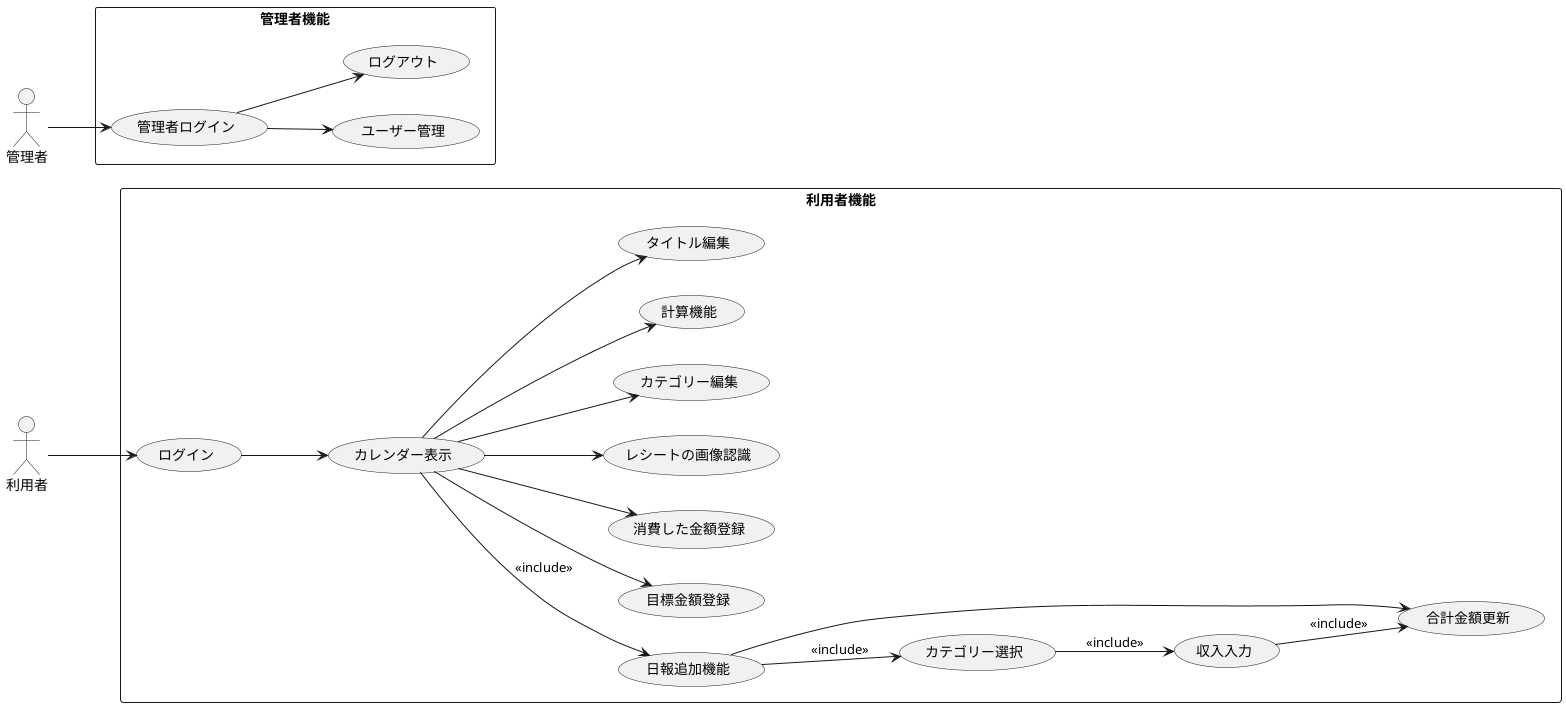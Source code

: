 @startuml
left to right direction
actor 利用者 as user
actor 管理者 as admin

rectangle 利用者機能 {
  usecase ログイン as login
  usecase カレンダー表示 as show_calendar
  usecase 日報作成 as create_report
  usecase カテゴリー選択 as select_category_input
  usecase 収入入力 as sup_input
  usecase 合計金額更新 as update_total
  usecase 目標金額登録 as set_goal
  usecase 消費した金額登録 as add_expense
  usecase レシートの画像認識 as image_recognition
  usecase カテゴリー編集 as manage_category
  usecase 計算機能 as calculations
  usecase タイトル編集 as edit_title
  usecase 日報追加機能 as create_report
  
  
  user --> login
  login --> show_calendar
  show_calendar --> set_goal
  show_calendar --> add_expense
  show_calendar --> image_recognition
  show_calendar --> manage_category
  show_calendar --> calculations
  show_calendar --> edit_title
  show_calendar --> create_report :<<include>>
  create_report --> select_category_input :<<include>>
  select_category_input --> sup_input :<<include>>
  sup_input --> update_total :<<include>>
  create_report --> update_total 
}



rectangle 管理者機能 {
  usecase 管理者ログイン as admin_login
  usecase ユーザー管理 as user_kan
  usecase ログアウト as account_logout

  admin --> admin_login
  admin_login --> user_kan
  admin_login --> account_logout
}


@enduml